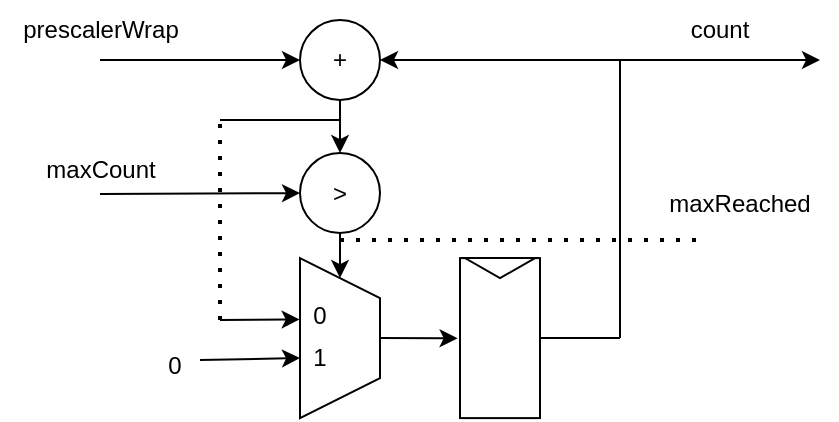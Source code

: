 <mxfile version="26.0.11">
  <diagram name="Page-1" id="Gu_0w_70UD9fGkGpfjfi">
    <mxGraphModel dx="832" dy="479" grid="1" gridSize="10" guides="1" tooltips="1" connect="1" arrows="1" fold="1" page="1" pageScale="1" pageWidth="850" pageHeight="1100" math="0" shadow="0">
      <root>
        <mxCell id="0" />
        <mxCell id="1" parent="0" />
        <mxCell id="tuLNDt9iflJFVXFXkCV7-7" value="maxCount" style="text;html=1;align=center;verticalAlign=middle;resizable=0;points=[];autosize=1;strokeColor=none;fillColor=none;" vertex="1" parent="1">
          <mxGeometry x="160" y="200" width="80" height="30" as="geometry" />
        </mxCell>
        <mxCell id="tuLNDt9iflJFVXFXkCV7-15" value="" style="rounded=0;whiteSpace=wrap;html=1;" vertex="1" parent="1">
          <mxGeometry x="380" y="259.05" width="40" height="80" as="geometry" />
        </mxCell>
        <mxCell id="tuLNDt9iflJFVXFXkCV7-16" value="" style="triangle;whiteSpace=wrap;html=1;rotation=90;" vertex="1" parent="1">
          <mxGeometry x="395" y="246.55" width="10" height="35" as="geometry" />
        </mxCell>
        <mxCell id="tuLNDt9iflJFVXFXkCV7-19" value="+" style="ellipse;whiteSpace=wrap;html=1;aspect=fixed;" vertex="1" parent="1">
          <mxGeometry x="300" y="140" width="40" height="40" as="geometry" />
        </mxCell>
        <mxCell id="tuLNDt9iflJFVXFXkCV7-21" value="" style="endArrow=none;html=1;rounded=0;exitX=1;exitY=0.5;exitDx=0;exitDy=0;" edge="1" parent="1" source="tuLNDt9iflJFVXFXkCV7-15">
          <mxGeometry width="50" height="50" relative="1" as="geometry">
            <mxPoint x="420" y="469.05" as="sourcePoint" />
            <mxPoint x="460" y="299.05" as="targetPoint" />
          </mxGeometry>
        </mxCell>
        <mxCell id="tuLNDt9iflJFVXFXkCV7-22" value="" style="endArrow=none;html=1;rounded=0;" edge="1" parent="1">
          <mxGeometry width="50" height="50" relative="1" as="geometry">
            <mxPoint x="460" y="299.05" as="sourcePoint" />
            <mxPoint x="460" y="160" as="targetPoint" />
          </mxGeometry>
        </mxCell>
        <mxCell id="tuLNDt9iflJFVXFXkCV7-29" value="" style="shape=trapezoid;perimeter=trapezoidPerimeter;whiteSpace=wrap;html=1;fixedSize=1;rotation=90;" vertex="1" parent="1">
          <mxGeometry x="280" y="279.05" width="80" height="40" as="geometry" />
        </mxCell>
        <mxCell id="tuLNDt9iflJFVXFXkCV7-37" style="edgeStyle=orthogonalEdgeStyle;rounded=0;orthogonalLoop=1;jettySize=auto;html=1;exitX=0.5;exitY=1;exitDx=0;exitDy=0;entryX=0;entryY=0.5;entryDx=0;entryDy=0;" edge="1" parent="1" source="tuLNDt9iflJFVXFXkCV7-31" target="tuLNDt9iflJFVXFXkCV7-29">
          <mxGeometry relative="1" as="geometry" />
        </mxCell>
        <mxCell id="tuLNDt9iflJFVXFXkCV7-31" value="&amp;gt;" style="ellipse;whiteSpace=wrap;html=1;aspect=fixed;" vertex="1" parent="1">
          <mxGeometry x="300" y="206.55" width="40" height="40" as="geometry" />
        </mxCell>
        <mxCell id="tuLNDt9iflJFVXFXkCV7-33" value="" style="endArrow=classic;html=1;rounded=0;entryX=0;entryY=0.5;entryDx=0;entryDy=0;" edge="1" parent="1" target="tuLNDt9iflJFVXFXkCV7-19">
          <mxGeometry width="50" height="50" relative="1" as="geometry">
            <mxPoint x="200" y="160" as="sourcePoint" />
            <mxPoint x="380" y="180" as="targetPoint" />
          </mxGeometry>
        </mxCell>
        <mxCell id="tuLNDt9iflJFVXFXkCV7-34" value="prescalerWrap" style="text;html=1;align=center;verticalAlign=middle;resizable=0;points=[];autosize=1;strokeColor=none;fillColor=none;" vertex="1" parent="1">
          <mxGeometry x="150" y="130" width="100" height="30" as="geometry" />
        </mxCell>
        <mxCell id="tuLNDt9iflJFVXFXkCV7-35" value="" style="endArrow=classic;html=1;rounded=0;entryX=0.5;entryY=0;entryDx=0;entryDy=0;exitX=0.5;exitY=1;exitDx=0;exitDy=0;" edge="1" parent="1" source="tuLNDt9iflJFVXFXkCV7-19" target="tuLNDt9iflJFVXFXkCV7-31">
          <mxGeometry width="50" height="50" relative="1" as="geometry">
            <mxPoint x="270" y="210" as="sourcePoint" />
            <mxPoint x="320" y="160" as="targetPoint" />
          </mxGeometry>
        </mxCell>
        <mxCell id="tuLNDt9iflJFVXFXkCV7-36" value="" style="endArrow=classic;html=1;rounded=0;entryX=0;entryY=0.5;entryDx=0;entryDy=0;" edge="1" parent="1" target="tuLNDt9iflJFVXFXkCV7-31">
          <mxGeometry width="50" height="50" relative="1" as="geometry">
            <mxPoint x="200" y="227" as="sourcePoint" />
            <mxPoint x="250" y="360" as="targetPoint" />
          </mxGeometry>
        </mxCell>
        <mxCell id="tuLNDt9iflJFVXFXkCV7-38" value="0" style="text;html=1;align=center;verticalAlign=middle;whiteSpace=wrap;rounded=0;" vertex="1" parent="1">
          <mxGeometry x="300" y="278" width="20" height="20" as="geometry" />
        </mxCell>
        <mxCell id="tuLNDt9iflJFVXFXkCV7-39" value="1" style="text;html=1;align=center;verticalAlign=middle;whiteSpace=wrap;rounded=0;" vertex="1" parent="1">
          <mxGeometry x="300" y="299.05" width="20" height="20" as="geometry" />
        </mxCell>
        <mxCell id="tuLNDt9iflJFVXFXkCV7-41" value="" style="endArrow=classic;html=1;rounded=0;exitX=0.5;exitY=0;exitDx=0;exitDy=0;entryX=-0.03;entryY=0.501;entryDx=0;entryDy=0;entryPerimeter=0;" edge="1" parent="1" source="tuLNDt9iflJFVXFXkCV7-29" target="tuLNDt9iflJFVXFXkCV7-15">
          <mxGeometry width="50" height="50" relative="1" as="geometry">
            <mxPoint x="290" y="330" as="sourcePoint" />
            <mxPoint x="340" y="280" as="targetPoint" />
          </mxGeometry>
        </mxCell>
        <mxCell id="tuLNDt9iflJFVXFXkCV7-42" value="" style="endArrow=classic;html=1;rounded=0;entryX=0;entryY=0.5;entryDx=0;entryDy=0;" edge="1" parent="1" target="tuLNDt9iflJFVXFXkCV7-39">
          <mxGeometry width="50" height="50" relative="1" as="geometry">
            <mxPoint x="250" y="310" as="sourcePoint" />
            <mxPoint x="380" y="290" as="targetPoint" />
          </mxGeometry>
        </mxCell>
        <mxCell id="tuLNDt9iflJFVXFXkCV7-45" value="0" style="text;html=1;align=center;verticalAlign=middle;whiteSpace=wrap;rounded=0;" vertex="1" parent="1">
          <mxGeometry x="230" y="298" width="15" height="30" as="geometry" />
        </mxCell>
        <mxCell id="tuLNDt9iflJFVXFXkCV7-46" value="" style="endArrow=none;html=1;rounded=0;" edge="1" parent="1">
          <mxGeometry width="50" height="50" relative="1" as="geometry">
            <mxPoint x="260" y="190" as="sourcePoint" />
            <mxPoint x="320" y="190" as="targetPoint" />
          </mxGeometry>
        </mxCell>
        <mxCell id="tuLNDt9iflJFVXFXkCV7-47" value="" style="endArrow=none;dashed=1;html=1;dashPattern=1 3;strokeWidth=2;rounded=0;" edge="1" parent="1">
          <mxGeometry width="50" height="50" relative="1" as="geometry">
            <mxPoint x="260" y="290" as="sourcePoint" />
            <mxPoint x="260" y="190" as="targetPoint" />
          </mxGeometry>
        </mxCell>
        <mxCell id="tuLNDt9iflJFVXFXkCV7-49" value="" style="endArrow=classic;html=1;rounded=0;entryX=0.383;entryY=1.004;entryDx=0;entryDy=0;entryPerimeter=0;" edge="1" parent="1" target="tuLNDt9iflJFVXFXkCV7-29">
          <mxGeometry width="50" height="50" relative="1" as="geometry">
            <mxPoint x="260" y="290" as="sourcePoint" />
            <mxPoint x="300" y="220" as="targetPoint" />
          </mxGeometry>
        </mxCell>
        <mxCell id="tuLNDt9iflJFVXFXkCV7-52" value="" style="endArrow=none;dashed=1;html=1;dashPattern=1 3;strokeWidth=2;rounded=0;" edge="1" parent="1">
          <mxGeometry width="50" height="50" relative="1" as="geometry">
            <mxPoint x="320" y="250" as="sourcePoint" />
            <mxPoint x="500" y="250" as="targetPoint" />
          </mxGeometry>
        </mxCell>
        <mxCell id="tuLNDt9iflJFVXFXkCV7-54" value="maxReached" style="text;html=1;align=center;verticalAlign=middle;whiteSpace=wrap;rounded=0;" vertex="1" parent="1">
          <mxGeometry x="490" y="216.55" width="60" height="30" as="geometry" />
        </mxCell>
        <mxCell id="tuLNDt9iflJFVXFXkCV7-55" value="" style="endArrow=classic;html=1;rounded=0;entryX=1;entryY=0.5;entryDx=0;entryDy=0;" edge="1" parent="1" target="tuLNDt9iflJFVXFXkCV7-19">
          <mxGeometry width="50" height="50" relative="1" as="geometry">
            <mxPoint x="460" y="160" as="sourcePoint" />
            <mxPoint x="420" y="130" as="targetPoint" />
          </mxGeometry>
        </mxCell>
        <mxCell id="tuLNDt9iflJFVXFXkCV7-56" value="count" style="text;html=1;align=center;verticalAlign=middle;whiteSpace=wrap;rounded=0;" vertex="1" parent="1">
          <mxGeometry x="480" y="130" width="60" height="30" as="geometry" />
        </mxCell>
        <mxCell id="tuLNDt9iflJFVXFXkCV7-72" value="" style="endArrow=classic;html=1;rounded=0;" edge="1" parent="1">
          <mxGeometry width="50" height="50" relative="1" as="geometry">
            <mxPoint x="460" y="160" as="sourcePoint" />
            <mxPoint x="560" y="160" as="targetPoint" />
          </mxGeometry>
        </mxCell>
      </root>
    </mxGraphModel>
  </diagram>
</mxfile>
